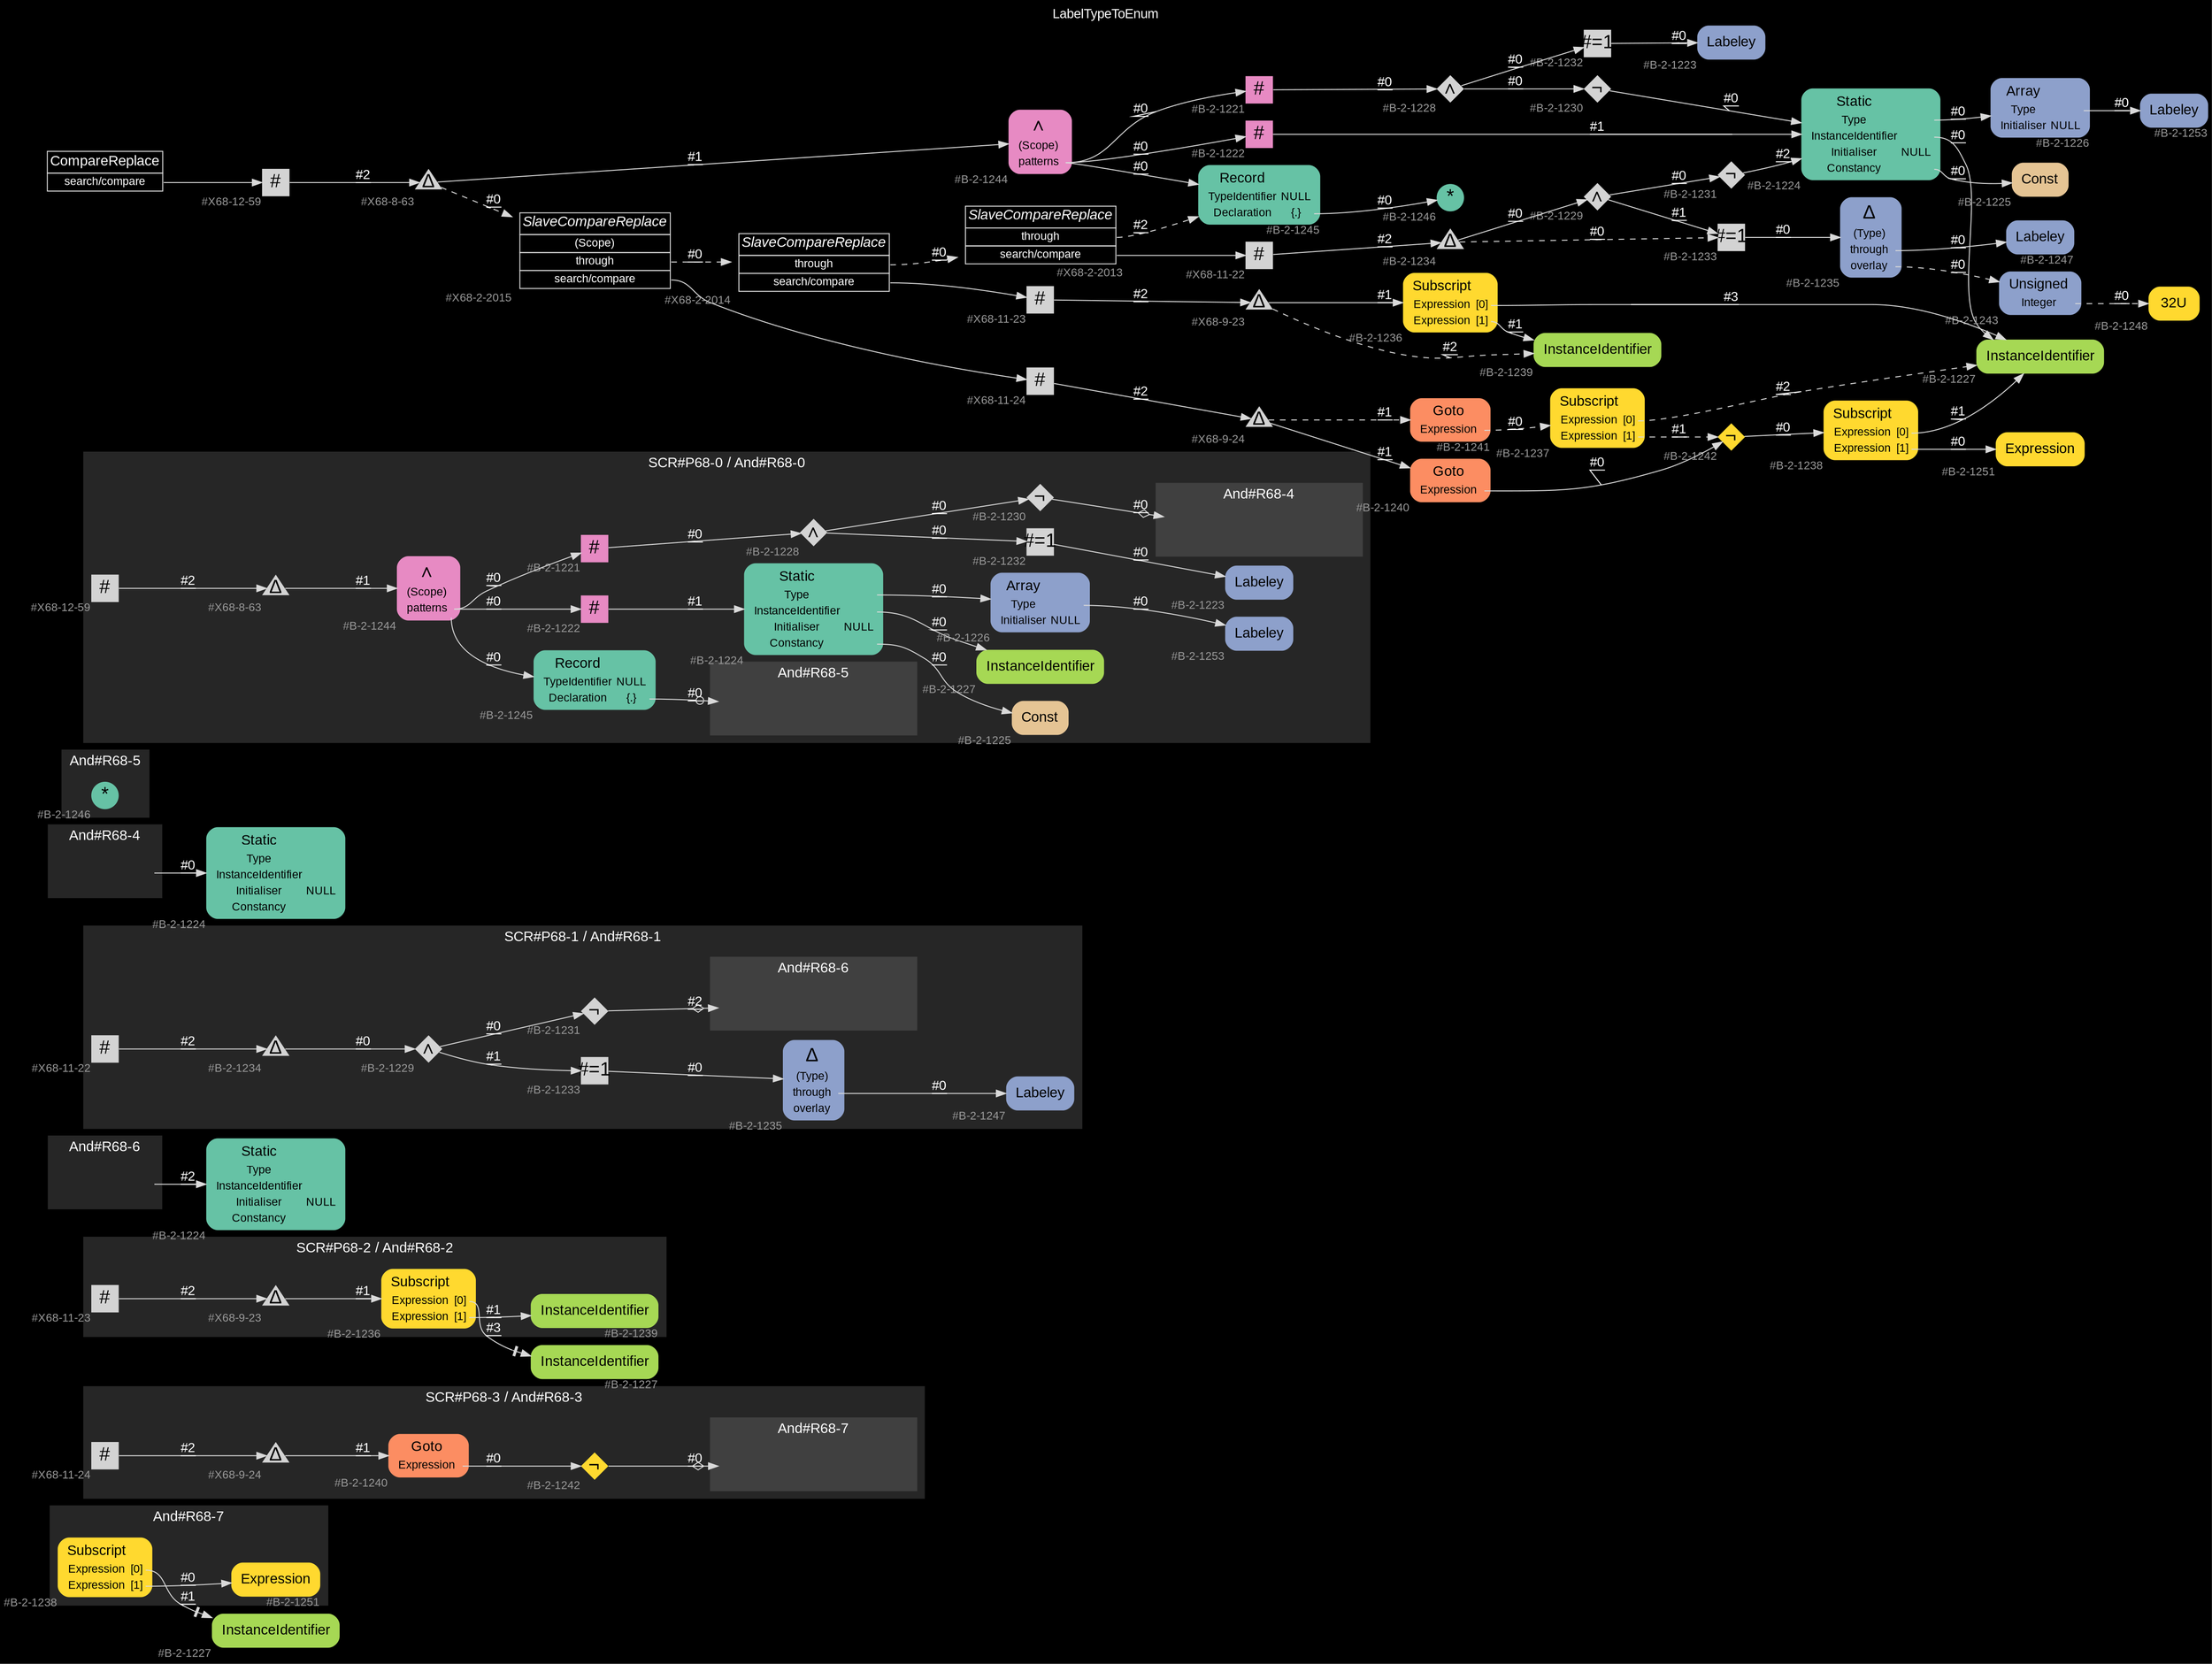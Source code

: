 digraph "LabelTypeToEnum" {
label = "LabelTypeToEnum"
labelloc = t
graph [
    rankdir = "LR"
    ranksep = 0.3
    bgcolor = black
    color = grey85
    fontcolor = white
    fontname = "Arial"
];
node [
    fontname = "Arial"
];
edge [
    fontname = "Arial"
];

// -------------------- figure And#R68-7 --------------------
// -------- region And#R68-7 ----------
subgraph "clusterAnd#R68-7" {
    label = "And#R68-7"
    style = "filled"
    color = gray15
    fontsize = "15"
    // -------- block And#R68-7/#B-2-1251 ----------
    "And#R68-7/#B-2-1251" [
        fillcolor = "/set28/6"
        xlabel = "#B-2-1251"
        fontsize = "12"
        fontcolor = grey60
        shape = "plaintext"
        label = <<TABLE BORDER="0" CELLBORDER="0" CELLSPACING="0">
         <TR><TD><FONT COLOR="black" POINT-SIZE="15">Expression</FONT></TD></TR>
        </TABLE>>
        style = "rounded,filled"
    ];
    
    // -------- block And#R68-7/#B-2-1238 ----------
    "And#R68-7/#B-2-1238" [
        fillcolor = "/set28/6"
        xlabel = "#B-2-1238"
        fontsize = "12"
        fontcolor = grey60
        shape = "plaintext"
        label = <<TABLE BORDER="0" CELLBORDER="0" CELLSPACING="0">
         <TR><TD><FONT COLOR="black" POINT-SIZE="15">Subscript</FONT></TD></TR>
         <TR><TD><FONT COLOR="black" POINT-SIZE="12">Expression</FONT></TD><TD PORT="port0"><FONT COLOR="black" POINT-SIZE="12">[0]</FONT></TD></TR>
         <TR><TD><FONT COLOR="black" POINT-SIZE="12">Expression</FONT></TD><TD PORT="port1"><FONT COLOR="black" POINT-SIZE="12">[1]</FONT></TD></TR>
        </TABLE>>
        style = "rounded,filled"
    ];
    
}

// -------- block And#R68-7/#B-2-1227 ----------
"And#R68-7/#B-2-1227" [
    fillcolor = "/set28/5"
    xlabel = "#B-2-1227"
    fontsize = "12"
    fontcolor = grey60
    shape = "plaintext"
    label = <<TABLE BORDER="0" CELLBORDER="0" CELLSPACING="0">
     <TR><TD><FONT COLOR="black" POINT-SIZE="15">InstanceIdentifier</FONT></TD></TR>
    </TABLE>>
    style = "rounded,filled"
];

"And#R68-7/#B-2-1238":port0 -> "And#R68-7/#B-2-1227" [
    arrowhead="normalnonetee"
    label = "#1"
    decorate = true
    color = grey85
    fontcolor = white
];

"And#R68-7/#B-2-1238":port1 -> "And#R68-7/#B-2-1251" [
    label = "#0"
    decorate = true
    color = grey85
    fontcolor = white
];


// -------------------- figure And#R68-3 --------------------
// -------- region And#R68-3 ----------
subgraph "clusterAnd#R68-3" {
    label = "SCR#P68-3 / And#R68-3"
    style = "filled"
    color = gray15
    fontsize = "15"
    // -------- block And#R68-3/#B-2-1240 ----------
    "And#R68-3/#B-2-1240" [
        fillcolor = "/set28/2"
        xlabel = "#B-2-1240"
        fontsize = "12"
        fontcolor = grey60
        shape = "plaintext"
        label = <<TABLE BORDER="0" CELLBORDER="0" CELLSPACING="0">
         <TR><TD><FONT COLOR="black" POINT-SIZE="15">Goto</FONT></TD></TR>
         <TR><TD><FONT COLOR="black" POINT-SIZE="12">Expression</FONT></TD><TD PORT="port0"></TD></TR>
        </TABLE>>
        style = "rounded,filled"
    ];
    
    // -------- block And#R68-3/#B-2-1242 ----------
    "And#R68-3/#B-2-1242" [
        fillcolor = "/set28/6"
        xlabel = "#B-2-1242"
        fontsize = "12"
        fontcolor = grey60
        shape = "diamond"
        label = <<FONT COLOR="black" POINT-SIZE="20">¬</FONT>>
        style = "filled"
        penwidth = 0.0
        fixedsize = true
        width = 0.4
        height = 0.4
    ];
    
    // -------- block And#R68-3/#X68-9-24 ----------
    "And#R68-3/#X68-9-24" [
        xlabel = "#X68-9-24"
        fontsize = "12"
        fontcolor = grey60
        shape = "triangle"
        label = <<FONT COLOR="black" POINT-SIZE="20">Δ</FONT>>
        style = "filled"
        penwidth = 0.0
        fixedsize = true
        width = 0.4
        height = 0.4
    ];
    
    // -------- block And#R68-3/#X68-11-24 ----------
    "And#R68-3/#X68-11-24" [
        xlabel = "#X68-11-24"
        fontsize = "12"
        fontcolor = grey60
        shape = "square"
        label = <<FONT COLOR="black" POINT-SIZE="20">#</FONT>>
        style = "filled"
        penwidth = 0.0
        fixedsize = true
        width = 0.4
        height = 0.4
    ];
    
    // -------- region And#R68-3/And#R68-7 ----------
    subgraph "clusterAnd#R68-3/And#R68-7" {
        label = "And#R68-7"
        style = "filled"
        color = gray25
        fontsize = "15"
        // -------- block And#R68-3/And#R68-7/#B-2-1238 ----------
        "And#R68-3/And#R68-7/#B-2-1238" [
            fillcolor = "/set28/6"
            xlabel = "#B-2-1238"
            fontsize = "12"
            fontcolor = grey60
            shape = "none"
            style = "invisible"
        ];
        
    }
    
}

"And#R68-3/#B-2-1240":port0 -> "And#R68-3/#B-2-1242" [
    label = "#0"
    decorate = true
    color = grey85
    fontcolor = white
];

"And#R68-3/#B-2-1242" -> "And#R68-3/And#R68-7/#B-2-1238" [
    arrowhead="normalnoneodiamond"
    label = "#0"
    decorate = true
    color = grey85
    fontcolor = white
];

"And#R68-3/#X68-9-24" -> "And#R68-3/#B-2-1240" [
    label = "#1"
    decorate = true
    color = grey85
    fontcolor = white
];

"And#R68-3/#X68-11-24" -> "And#R68-3/#X68-9-24" [
    label = "#2"
    decorate = true
    color = grey85
    fontcolor = white
];


// -------------------- figure And#R68-2 --------------------
// -------- region And#R68-2 ----------
subgraph "clusterAnd#R68-2" {
    label = "SCR#P68-2 / And#R68-2"
    style = "filled"
    color = gray15
    fontsize = "15"
    // -------- block And#R68-2/#X68-11-23 ----------
    "And#R68-2/#X68-11-23" [
        xlabel = "#X68-11-23"
        fontsize = "12"
        fontcolor = grey60
        shape = "square"
        label = <<FONT COLOR="black" POINT-SIZE="20">#</FONT>>
        style = "filled"
        penwidth = 0.0
        fixedsize = true
        width = 0.4
        height = 0.4
    ];
    
    // -------- block And#R68-2/#B-2-1236 ----------
    "And#R68-2/#B-2-1236" [
        fillcolor = "/set28/6"
        xlabel = "#B-2-1236"
        fontsize = "12"
        fontcolor = grey60
        shape = "plaintext"
        label = <<TABLE BORDER="0" CELLBORDER="0" CELLSPACING="0">
         <TR><TD><FONT COLOR="black" POINT-SIZE="15">Subscript</FONT></TD></TR>
         <TR><TD><FONT COLOR="black" POINT-SIZE="12">Expression</FONT></TD><TD PORT="port0"><FONT COLOR="black" POINT-SIZE="12">[0]</FONT></TD></TR>
         <TR><TD><FONT COLOR="black" POINT-SIZE="12">Expression</FONT></TD><TD PORT="port1"><FONT COLOR="black" POINT-SIZE="12">[1]</FONT></TD></TR>
        </TABLE>>
        style = "rounded,filled"
    ];
    
    // -------- block And#R68-2/#X68-9-23 ----------
    "And#R68-2/#X68-9-23" [
        xlabel = "#X68-9-23"
        fontsize = "12"
        fontcolor = grey60
        shape = "triangle"
        label = <<FONT COLOR="black" POINT-SIZE="20">Δ</FONT>>
        style = "filled"
        penwidth = 0.0
        fixedsize = true
        width = 0.4
        height = 0.4
    ];
    
    // -------- block And#R68-2/#B-2-1239 ----------
    "And#R68-2/#B-2-1239" [
        fillcolor = "/set28/5"
        xlabel = "#B-2-1239"
        fontsize = "12"
        fontcolor = grey60
        shape = "plaintext"
        label = <<TABLE BORDER="0" CELLBORDER="0" CELLSPACING="0">
         <TR><TD><FONT COLOR="black" POINT-SIZE="15">InstanceIdentifier</FONT></TD></TR>
        </TABLE>>
        style = "rounded,filled"
    ];
    
}

// -------- block And#R68-2/#B-2-1227 ----------
"And#R68-2/#B-2-1227" [
    fillcolor = "/set28/5"
    xlabel = "#B-2-1227"
    fontsize = "12"
    fontcolor = grey60
    shape = "plaintext"
    label = <<TABLE BORDER="0" CELLBORDER="0" CELLSPACING="0">
     <TR><TD><FONT COLOR="black" POINT-SIZE="15">InstanceIdentifier</FONT></TD></TR>
    </TABLE>>
    style = "rounded,filled"
];

"And#R68-2/#X68-11-23" -> "And#R68-2/#X68-9-23" [
    label = "#2"
    decorate = true
    color = grey85
    fontcolor = white
];

"And#R68-2/#B-2-1236":port0 -> "And#R68-2/#B-2-1227" [
    arrowhead="normalnonetee"
    label = "#3"
    decorate = true
    color = grey85
    fontcolor = white
];

"And#R68-2/#B-2-1236":port1 -> "And#R68-2/#B-2-1239" [
    label = "#1"
    decorate = true
    color = grey85
    fontcolor = white
];

"And#R68-2/#X68-9-23" -> "And#R68-2/#B-2-1236" [
    label = "#1"
    decorate = true
    color = grey85
    fontcolor = white
];


// -------------------- figure And#R68-6 --------------------
// -------- region And#R68-6 ----------
subgraph "clusterAnd#R68-6" {
    label = "And#R68-6"
    style = "filled"
    color = gray15
    fontsize = "15"
    // -------- block And#R68-6/IRIP ----------
    "And#R68-6/IRIP" [
        fontsize = "12"
        fontcolor = grey60
        shape = "none"
        style = "invisible"
    ];
    
}

// -------- block And#R68-6/#B-2-1224 ----------
"And#R68-6/#B-2-1224" [
    fillcolor = "/set28/1"
    xlabel = "#B-2-1224"
    fontsize = "12"
    fontcolor = grey60
    shape = "plaintext"
    label = <<TABLE BORDER="0" CELLBORDER="0" CELLSPACING="0">
     <TR><TD><FONT COLOR="black" POINT-SIZE="15">Static</FONT></TD></TR>
     <TR><TD><FONT COLOR="black" POINT-SIZE="12">Type</FONT></TD><TD PORT="port0"></TD></TR>
     <TR><TD><FONT COLOR="black" POINT-SIZE="12">InstanceIdentifier</FONT></TD><TD PORT="port1"></TD></TR>
     <TR><TD><FONT COLOR="black" POINT-SIZE="12">Initialiser</FONT></TD><TD PORT="port2"><FONT COLOR="black" POINT-SIZE="12">NULL</FONT></TD></TR>
     <TR><TD><FONT COLOR="black" POINT-SIZE="12">Constancy</FONT></TD><TD PORT="port3"></TD></TR>
    </TABLE>>
    style = "rounded,filled"
];

"And#R68-6/IRIP" -> "And#R68-6/#B-2-1224" [
    label = "#2"
    decorate = true
    color = grey85
    fontcolor = white
];


// -------------------- figure And#R68-1 --------------------
// -------- region And#R68-1 ----------
subgraph "clusterAnd#R68-1" {
    label = "SCR#P68-1 / And#R68-1"
    style = "filled"
    color = gray15
    fontsize = "15"
    // -------- block And#R68-1/#B-2-1235 ----------
    "And#R68-1/#B-2-1235" [
        fillcolor = "/set28/3"
        xlabel = "#B-2-1235"
        fontsize = "12"
        fontcolor = grey60
        shape = "plaintext"
        label = <<TABLE BORDER="0" CELLBORDER="0" CELLSPACING="0">
         <TR><TD><FONT COLOR="black" POINT-SIZE="20">Δ</FONT></TD></TR>
         <TR><TD><FONT COLOR="black" POINT-SIZE="12">(Type)</FONT></TD><TD PORT="port0"></TD></TR>
         <TR><TD><FONT COLOR="black" POINT-SIZE="12">through</FONT></TD><TD PORT="port1"></TD></TR>
         <TR><TD><FONT COLOR="black" POINT-SIZE="12">overlay</FONT></TD><TD PORT="port2"></TD></TR>
        </TABLE>>
        style = "rounded,filled"
    ];
    
    // -------- block And#R68-1/#X68-11-22 ----------
    "And#R68-1/#X68-11-22" [
        xlabel = "#X68-11-22"
        fontsize = "12"
        fontcolor = grey60
        shape = "square"
        label = <<FONT COLOR="black" POINT-SIZE="20">#</FONT>>
        style = "filled"
        penwidth = 0.0
        fixedsize = true
        width = 0.4
        height = 0.4
    ];
    
    // -------- block And#R68-1/#B-2-1229 ----------
    "And#R68-1/#B-2-1229" [
        xlabel = "#B-2-1229"
        fontsize = "12"
        fontcolor = grey60
        shape = "diamond"
        label = <<FONT COLOR="black" POINT-SIZE="20">∧</FONT>>
        style = "filled"
        penwidth = 0.0
        fixedsize = true
        width = 0.4
        height = 0.4
    ];
    
    // -------- block And#R68-1/#B-2-1233 ----------
    "And#R68-1/#B-2-1233" [
        xlabel = "#B-2-1233"
        fontsize = "12"
        fontcolor = grey60
        shape = "square"
        label = <<FONT COLOR="black" POINT-SIZE="20">#=1</FONT>>
        style = "filled"
        penwidth = 0.0
        fixedsize = true
        width = 0.4
        height = 0.4
    ];
    
    // -------- block And#R68-1/#B-2-1247 ----------
    "And#R68-1/#B-2-1247" [
        fillcolor = "/set28/3"
        xlabel = "#B-2-1247"
        fontsize = "12"
        fontcolor = grey60
        shape = "plaintext"
        label = <<TABLE BORDER="0" CELLBORDER="0" CELLSPACING="0">
         <TR><TD><FONT COLOR="black" POINT-SIZE="15">Labeley</FONT></TD></TR>
        </TABLE>>
        style = "rounded,filled"
    ];
    
    // -------- block And#R68-1/#B-2-1234 ----------
    "And#R68-1/#B-2-1234" [
        xlabel = "#B-2-1234"
        fontsize = "12"
        fontcolor = grey60
        shape = "triangle"
        label = <<FONT COLOR="black" POINT-SIZE="20">Δ</FONT>>
        style = "filled"
        penwidth = 0.0
        fixedsize = true
        width = 0.4
        height = 0.4
    ];
    
    // -------- block And#R68-1/#B-2-1231 ----------
    "And#R68-1/#B-2-1231" [
        xlabel = "#B-2-1231"
        fontsize = "12"
        fontcolor = grey60
        shape = "diamond"
        label = <<FONT COLOR="black" POINT-SIZE="20">¬</FONT>>
        style = "filled"
        penwidth = 0.0
        fixedsize = true
        width = 0.4
        height = 0.4
    ];
    
    // -------- region And#R68-1/And#R68-6 ----------
    subgraph "clusterAnd#R68-1/And#R68-6" {
        label = "And#R68-6"
        style = "filled"
        color = gray25
        fontsize = "15"
        // -------- block And#R68-1/And#R68-6/#B-2-1224 ----------
        "And#R68-1/And#R68-6/#B-2-1224" [
            fillcolor = "/set28/1"
            xlabel = "#B-2-1224"
            fontsize = "12"
            fontcolor = grey60
            shape = "none"
            style = "invisible"
        ];
        
    }
    
}

"And#R68-1/#B-2-1235":port1 -> "And#R68-1/#B-2-1247" [
    label = "#0"
    decorate = true
    color = grey85
    fontcolor = white
];

"And#R68-1/#X68-11-22" -> "And#R68-1/#B-2-1234" [
    label = "#2"
    decorate = true
    color = grey85
    fontcolor = white
];

"And#R68-1/#B-2-1229" -> "And#R68-1/#B-2-1233" [
    label = "#1"
    decorate = true
    color = grey85
    fontcolor = white
];

"And#R68-1/#B-2-1229" -> "And#R68-1/#B-2-1231" [
    label = "#0"
    decorate = true
    color = grey85
    fontcolor = white
];

"And#R68-1/#B-2-1233" -> "And#R68-1/#B-2-1235" [
    label = "#0"
    decorate = true
    color = grey85
    fontcolor = white
];

"And#R68-1/#B-2-1234" -> "And#R68-1/#B-2-1229" [
    label = "#0"
    decorate = true
    color = grey85
    fontcolor = white
];

"And#R68-1/#B-2-1231" -> "And#R68-1/And#R68-6/#B-2-1224" [
    arrowhead="normalnoneodiamond"
    label = "#2"
    decorate = true
    color = grey85
    fontcolor = white
];


// -------------------- figure And#R68-4 --------------------
// -------- region And#R68-4 ----------
subgraph "clusterAnd#R68-4" {
    label = "And#R68-4"
    style = "filled"
    color = gray15
    fontsize = "15"
    // -------- block And#R68-4/IRIP ----------
    "And#R68-4/IRIP" [
        fontsize = "12"
        fontcolor = grey60
        shape = "none"
        style = "invisible"
    ];
    
}

// -------- block And#R68-4/#B-2-1224 ----------
"And#R68-4/#B-2-1224" [
    fillcolor = "/set28/1"
    xlabel = "#B-2-1224"
    fontsize = "12"
    fontcolor = grey60
    shape = "plaintext"
    label = <<TABLE BORDER="0" CELLBORDER="0" CELLSPACING="0">
     <TR><TD><FONT COLOR="black" POINT-SIZE="15">Static</FONT></TD></TR>
     <TR><TD><FONT COLOR="black" POINT-SIZE="12">Type</FONT></TD><TD PORT="port0"></TD></TR>
     <TR><TD><FONT COLOR="black" POINT-SIZE="12">InstanceIdentifier</FONT></TD><TD PORT="port1"></TD></TR>
     <TR><TD><FONT COLOR="black" POINT-SIZE="12">Initialiser</FONT></TD><TD PORT="port2"><FONT COLOR="black" POINT-SIZE="12">NULL</FONT></TD></TR>
     <TR><TD><FONT COLOR="black" POINT-SIZE="12">Constancy</FONT></TD><TD PORT="port3"></TD></TR>
    </TABLE>>
    style = "rounded,filled"
];

"And#R68-4/IRIP" -> "And#R68-4/#B-2-1224" [
    label = "#0"
    decorate = true
    color = grey85
    fontcolor = white
];


// -------------------- figure And#R68-5 --------------------
// -------- region And#R68-5 ----------
subgraph "clusterAnd#R68-5" {
    label = "And#R68-5"
    style = "filled"
    color = gray15
    fontsize = "15"
    // -------- block And#R68-5/#B-2-1246 ----------
    "And#R68-5/#B-2-1246" [
        fillcolor = "/set28/1"
        xlabel = "#B-2-1246"
        fontsize = "12"
        fontcolor = grey60
        shape = "circle"
        label = <<FONT COLOR="black" POINT-SIZE="20">*</FONT>>
        style = "filled"
        penwidth = 0.0
        fixedsize = true
        width = 0.4
        height = 0.4
    ];
    
}


// -------------------- figure And#R68-0 --------------------
// -------- region And#R68-0 ----------
subgraph "clusterAnd#R68-0" {
    label = "SCR#P68-0 / And#R68-0"
    style = "filled"
    color = gray15
    fontsize = "15"
    // -------- block And#R68-0/#B-2-1245 ----------
    "And#R68-0/#B-2-1245" [
        fillcolor = "/set28/1"
        xlabel = "#B-2-1245"
        fontsize = "12"
        fontcolor = grey60
        shape = "plaintext"
        label = <<TABLE BORDER="0" CELLBORDER="0" CELLSPACING="0">
         <TR><TD><FONT COLOR="black" POINT-SIZE="15">Record</FONT></TD></TR>
         <TR><TD><FONT COLOR="black" POINT-SIZE="12">TypeIdentifier</FONT></TD><TD PORT="port0"><FONT COLOR="black" POINT-SIZE="12">NULL</FONT></TD></TR>
         <TR><TD><FONT COLOR="black" POINT-SIZE="12">Declaration</FONT></TD><TD PORT="port1"><FONT COLOR="black" POINT-SIZE="12">{.}</FONT></TD></TR>
        </TABLE>>
        style = "rounded,filled"
    ];
    
    // -------- block And#R68-0/#B-2-1244 ----------
    "And#R68-0/#B-2-1244" [
        fillcolor = "/set28/4"
        xlabel = "#B-2-1244"
        fontsize = "12"
        fontcolor = grey60
        shape = "plaintext"
        label = <<TABLE BORDER="0" CELLBORDER="0" CELLSPACING="0">
         <TR><TD><FONT COLOR="black" POINT-SIZE="20">∧</FONT></TD></TR>
         <TR><TD><FONT COLOR="black" POINT-SIZE="12">(Scope)</FONT></TD><TD PORT="port0"></TD></TR>
         <TR><TD><FONT COLOR="black" POINT-SIZE="12">patterns</FONT></TD><TD PORT="port1"></TD></TR>
        </TABLE>>
        style = "rounded,filled"
    ];
    
    // -------- block And#R68-0/#B-2-1223 ----------
    "And#R68-0/#B-2-1223" [
        fillcolor = "/set28/3"
        xlabel = "#B-2-1223"
        fontsize = "12"
        fontcolor = grey60
        shape = "plaintext"
        label = <<TABLE BORDER="0" CELLBORDER="0" CELLSPACING="0">
         <TR><TD><FONT COLOR="black" POINT-SIZE="15">Labeley</FONT></TD></TR>
        </TABLE>>
        style = "rounded,filled"
    ];
    
    // -------- block And#R68-0/#B-2-1253 ----------
    "And#R68-0/#B-2-1253" [
        fillcolor = "/set28/3"
        xlabel = "#B-2-1253"
        fontsize = "12"
        fontcolor = grey60
        shape = "plaintext"
        label = <<TABLE BORDER="0" CELLBORDER="0" CELLSPACING="0">
         <TR><TD><FONT COLOR="black" POINT-SIZE="15">Labeley</FONT></TD></TR>
        </TABLE>>
        style = "rounded,filled"
    ];
    
    // -------- block And#R68-0/#B-2-1224 ----------
    "And#R68-0/#B-2-1224" [
        fillcolor = "/set28/1"
        xlabel = "#B-2-1224"
        fontsize = "12"
        fontcolor = grey60
        shape = "plaintext"
        label = <<TABLE BORDER="0" CELLBORDER="0" CELLSPACING="0">
         <TR><TD><FONT COLOR="black" POINT-SIZE="15">Static</FONT></TD></TR>
         <TR><TD><FONT COLOR="black" POINT-SIZE="12">Type</FONT></TD><TD PORT="port0"></TD></TR>
         <TR><TD><FONT COLOR="black" POINT-SIZE="12">InstanceIdentifier</FONT></TD><TD PORT="port1"></TD></TR>
         <TR><TD><FONT COLOR="black" POINT-SIZE="12">Initialiser</FONT></TD><TD PORT="port2"><FONT COLOR="black" POINT-SIZE="12">NULL</FONT></TD></TR>
         <TR><TD><FONT COLOR="black" POINT-SIZE="12">Constancy</FONT></TD><TD PORT="port3"></TD></TR>
        </TABLE>>
        style = "rounded,filled"
    ];
    
    // -------- block And#R68-0/#B-2-1227 ----------
    "And#R68-0/#B-2-1227" [
        fillcolor = "/set28/5"
        xlabel = "#B-2-1227"
        fontsize = "12"
        fontcolor = grey60
        shape = "plaintext"
        label = <<TABLE BORDER="0" CELLBORDER="0" CELLSPACING="0">
         <TR><TD><FONT COLOR="black" POINT-SIZE="15">InstanceIdentifier</FONT></TD></TR>
        </TABLE>>
        style = "rounded,filled"
    ];
    
    // -------- block And#R68-0/#B-2-1222 ----------
    "And#R68-0/#B-2-1222" [
        fillcolor = "/set28/4"
        xlabel = "#B-2-1222"
        fontsize = "12"
        fontcolor = grey60
        shape = "square"
        label = <<FONT COLOR="black" POINT-SIZE="20">#</FONT>>
        style = "filled"
        penwidth = 0.0
        fixedsize = true
        width = 0.4
        height = 0.4
    ];
    
    // -------- block And#R68-0/#X68-12-59 ----------
    "And#R68-0/#X68-12-59" [
        xlabel = "#X68-12-59"
        fontsize = "12"
        fontcolor = grey60
        shape = "square"
        label = <<FONT COLOR="black" POINT-SIZE="20">#</FONT>>
        style = "filled"
        penwidth = 0.0
        fixedsize = true
        width = 0.4
        height = 0.4
    ];
    
    // -------- block And#R68-0/#B-2-1228 ----------
    "And#R68-0/#B-2-1228" [
        xlabel = "#B-2-1228"
        fontsize = "12"
        fontcolor = grey60
        shape = "diamond"
        label = <<FONT COLOR="black" POINT-SIZE="20">∧</FONT>>
        style = "filled"
        penwidth = 0.0
        fixedsize = true
        width = 0.4
        height = 0.4
    ];
    
    // -------- block And#R68-0/#B-2-1226 ----------
    "And#R68-0/#B-2-1226" [
        fillcolor = "/set28/3"
        xlabel = "#B-2-1226"
        fontsize = "12"
        fontcolor = grey60
        shape = "plaintext"
        label = <<TABLE BORDER="0" CELLBORDER="0" CELLSPACING="0">
         <TR><TD><FONT COLOR="black" POINT-SIZE="15">Array</FONT></TD></TR>
         <TR><TD><FONT COLOR="black" POINT-SIZE="12">Type</FONT></TD><TD PORT="port0"></TD></TR>
         <TR><TD><FONT COLOR="black" POINT-SIZE="12">Initialiser</FONT></TD><TD PORT="port1"><FONT COLOR="black" POINT-SIZE="12">NULL</FONT></TD></TR>
        </TABLE>>
        style = "rounded,filled"
    ];
    
    // -------- block And#R68-0/#B-2-1221 ----------
    "And#R68-0/#B-2-1221" [
        fillcolor = "/set28/4"
        xlabel = "#B-2-1221"
        fontsize = "12"
        fontcolor = grey60
        shape = "square"
        label = <<FONT COLOR="black" POINT-SIZE="20">#</FONT>>
        style = "filled"
        penwidth = 0.0
        fixedsize = true
        width = 0.4
        height = 0.4
    ];
    
    // -------- block And#R68-0/#X68-8-63 ----------
    "And#R68-0/#X68-8-63" [
        xlabel = "#X68-8-63"
        fontsize = "12"
        fontcolor = grey60
        shape = "triangle"
        label = <<FONT COLOR="black" POINT-SIZE="20">Δ</FONT>>
        style = "filled"
        penwidth = 0.0
        fixedsize = true
        width = 0.4
        height = 0.4
    ];
    
    // -------- block And#R68-0/#B-2-1230 ----------
    "And#R68-0/#B-2-1230" [
        xlabel = "#B-2-1230"
        fontsize = "12"
        fontcolor = grey60
        shape = "diamond"
        label = <<FONT COLOR="black" POINT-SIZE="20">¬</FONT>>
        style = "filled"
        penwidth = 0.0
        fixedsize = true
        width = 0.4
        height = 0.4
    ];
    
    // -------- block And#R68-0/#B-2-1232 ----------
    "And#R68-0/#B-2-1232" [
        xlabel = "#B-2-1232"
        fontsize = "12"
        fontcolor = grey60
        shape = "square"
        label = <<FONT COLOR="black" POINT-SIZE="20">#=1</FONT>>
        style = "filled"
        penwidth = 0.0
        fixedsize = true
        width = 0.4
        height = 0.4
    ];
    
    // -------- block And#R68-0/#B-2-1225 ----------
    "And#R68-0/#B-2-1225" [
        fillcolor = "/set28/7"
        xlabel = "#B-2-1225"
        fontsize = "12"
        fontcolor = grey60
        shape = "plaintext"
        label = <<TABLE BORDER="0" CELLBORDER="0" CELLSPACING="0">
         <TR><TD><FONT COLOR="black" POINT-SIZE="15">Const</FONT></TD></TR>
        </TABLE>>
        style = "rounded,filled"
    ];
    
    // -------- region And#R68-0/And#R68-4 ----------
    subgraph "clusterAnd#R68-0/And#R68-4" {
        label = "And#R68-4"
        style = "filled"
        color = gray25
        fontsize = "15"
        // -------- block And#R68-0/And#R68-4/#B-2-1224 ----------
        "And#R68-0/And#R68-4/#B-2-1224" [
            fillcolor = "/set28/1"
            xlabel = "#B-2-1224"
            fontsize = "12"
            fontcolor = grey60
            shape = "none"
            style = "invisible"
        ];
        
    }
    
    // -------- region And#R68-0/And#R68-5 ----------
    subgraph "clusterAnd#R68-0/And#R68-5" {
        label = "And#R68-5"
        style = "filled"
        color = gray25
        fontsize = "15"
        // -------- block And#R68-0/And#R68-5/#B-2-1246 ----------
        "And#R68-0/And#R68-5/#B-2-1246" [
            fillcolor = "/set28/1"
            xlabel = "#B-2-1246"
            fontsize = "12"
            fontcolor = grey60
            shape = "none"
            style = "invisible"
        ];
        
    }
    
}

"And#R68-0/#B-2-1245":port1 -> "And#R68-0/And#R68-5/#B-2-1246" [
    arrowhead="normalnoneodot"
    label = "#0"
    decorate = true
    color = grey85
    fontcolor = white
];

"And#R68-0/#B-2-1244":port1 -> "And#R68-0/#B-2-1245" [
    label = "#0"
    decorate = true
    color = grey85
    fontcolor = white
];

"And#R68-0/#B-2-1244":port1 -> "And#R68-0/#B-2-1221" [
    label = "#0"
    decorate = true
    color = grey85
    fontcolor = white
];

"And#R68-0/#B-2-1244":port1 -> "And#R68-0/#B-2-1222" [
    label = "#0"
    decorate = true
    color = grey85
    fontcolor = white
];

"And#R68-0/#B-2-1224":port0 -> "And#R68-0/#B-2-1226" [
    label = "#0"
    decorate = true
    color = grey85
    fontcolor = white
];

"And#R68-0/#B-2-1224":port1 -> "And#R68-0/#B-2-1227" [
    label = "#0"
    decorate = true
    color = grey85
    fontcolor = white
];

"And#R68-0/#B-2-1224":port3 -> "And#R68-0/#B-2-1225" [
    label = "#0"
    decorate = true
    color = grey85
    fontcolor = white
];

"And#R68-0/#B-2-1222" -> "And#R68-0/#B-2-1224" [
    label = "#1"
    decorate = true
    color = grey85
    fontcolor = white
];

"And#R68-0/#X68-12-59" -> "And#R68-0/#X68-8-63" [
    label = "#2"
    decorate = true
    color = grey85
    fontcolor = white
];

"And#R68-0/#B-2-1228" -> "And#R68-0/#B-2-1232" [
    label = "#0"
    decorate = true
    color = grey85
    fontcolor = white
];

"And#R68-0/#B-2-1228" -> "And#R68-0/#B-2-1230" [
    label = "#0"
    decorate = true
    color = grey85
    fontcolor = white
];

"And#R68-0/#B-2-1226":port0 -> "And#R68-0/#B-2-1253" [
    label = "#0"
    decorate = true
    color = grey85
    fontcolor = white
];

"And#R68-0/#B-2-1221" -> "And#R68-0/#B-2-1228" [
    label = "#0"
    decorate = true
    color = grey85
    fontcolor = white
];

"And#R68-0/#X68-8-63" -> "And#R68-0/#B-2-1244" [
    label = "#1"
    decorate = true
    color = grey85
    fontcolor = white
];

"And#R68-0/#B-2-1230" -> "And#R68-0/And#R68-4/#B-2-1224" [
    arrowhead="normalnoneodiamond"
    label = "#0"
    decorate = true
    color = grey85
    fontcolor = white
];

"And#R68-0/#B-2-1232" -> "And#R68-0/#B-2-1223" [
    label = "#0"
    decorate = true
    color = grey85
    fontcolor = white
];


// -------------------- transformation figure --------------------
// -------- block CR#X68-10-68 ----------
"CR#X68-10-68" [
    fillcolor = black
    fontsize = "12"
    fontcolor = grey60
    shape = "plaintext"
    label = <<TABLE BORDER="0" CELLBORDER="1" CELLSPACING="0">
     <TR><TD><FONT COLOR="white" POINT-SIZE="15">CompareReplace</FONT></TD></TR>
     <TR><TD PORT="port0"><FONT COLOR="white" POINT-SIZE="12">search/compare</FONT></TD></TR>
    </TABLE>>
    style = "filled"
    color = grey85
];

// -------- block #X68-12-59 ----------
"#X68-12-59" [
    xlabel = "#X68-12-59"
    fontsize = "12"
    fontcolor = grey60
    shape = "square"
    label = <<FONT COLOR="black" POINT-SIZE="20">#</FONT>>
    style = "filled"
    penwidth = 0.0
    fixedsize = true
    width = 0.4
    height = 0.4
];

// -------- block #X68-8-63 ----------
"#X68-8-63" [
    xlabel = "#X68-8-63"
    fontsize = "12"
    fontcolor = grey60
    shape = "triangle"
    label = <<FONT COLOR="black" POINT-SIZE="20">Δ</FONT>>
    style = "filled"
    penwidth = 0.0
    fixedsize = true
    width = 0.4
    height = 0.4
];

// -------- block #B-2-1244 ----------
"#B-2-1244" [
    fillcolor = "/set28/4"
    xlabel = "#B-2-1244"
    fontsize = "12"
    fontcolor = grey60
    shape = "plaintext"
    label = <<TABLE BORDER="0" CELLBORDER="0" CELLSPACING="0">
     <TR><TD><FONT COLOR="black" POINT-SIZE="20">∧</FONT></TD></TR>
     <TR><TD><FONT COLOR="black" POINT-SIZE="12">(Scope)</FONT></TD><TD PORT="port0"></TD></TR>
     <TR><TD><FONT COLOR="black" POINT-SIZE="12">patterns</FONT></TD><TD PORT="port1"></TD></TR>
    </TABLE>>
    style = "rounded,filled"
];

// -------- block #B-2-1245 ----------
"#B-2-1245" [
    fillcolor = "/set28/1"
    xlabel = "#B-2-1245"
    fontsize = "12"
    fontcolor = grey60
    shape = "plaintext"
    label = <<TABLE BORDER="0" CELLBORDER="0" CELLSPACING="0">
     <TR><TD><FONT COLOR="black" POINT-SIZE="15">Record</FONT></TD></TR>
     <TR><TD><FONT COLOR="black" POINT-SIZE="12">TypeIdentifier</FONT></TD><TD PORT="port0"><FONT COLOR="black" POINT-SIZE="12">NULL</FONT></TD></TR>
     <TR><TD><FONT COLOR="black" POINT-SIZE="12">Declaration</FONT></TD><TD PORT="port1"><FONT COLOR="black" POINT-SIZE="12">{.}</FONT></TD></TR>
    </TABLE>>
    style = "rounded,filled"
];

// -------- block #B-2-1246 ----------
"#B-2-1246" [
    fillcolor = "/set28/1"
    xlabel = "#B-2-1246"
    fontsize = "12"
    fontcolor = grey60
    shape = "circle"
    label = <<FONT COLOR="black" POINT-SIZE="20">*</FONT>>
    style = "filled"
    penwidth = 0.0
    fixedsize = true
    width = 0.4
    height = 0.4
];

// -------- block #B-2-1221 ----------
"#B-2-1221" [
    fillcolor = "/set28/4"
    xlabel = "#B-2-1221"
    fontsize = "12"
    fontcolor = grey60
    shape = "square"
    label = <<FONT COLOR="black" POINT-SIZE="20">#</FONT>>
    style = "filled"
    penwidth = 0.0
    fixedsize = true
    width = 0.4
    height = 0.4
];

// -------- block #B-2-1228 ----------
"#B-2-1228" [
    xlabel = "#B-2-1228"
    fontsize = "12"
    fontcolor = grey60
    shape = "diamond"
    label = <<FONT COLOR="black" POINT-SIZE="20">∧</FONT>>
    style = "filled"
    penwidth = 0.0
    fixedsize = true
    width = 0.4
    height = 0.4
];

// -------- block #B-2-1232 ----------
"#B-2-1232" [
    xlabel = "#B-2-1232"
    fontsize = "12"
    fontcolor = grey60
    shape = "square"
    label = <<FONT COLOR="black" POINT-SIZE="20">#=1</FONT>>
    style = "filled"
    penwidth = 0.0
    fixedsize = true
    width = 0.4
    height = 0.4
];

// -------- block #B-2-1223 ----------
"#B-2-1223" [
    fillcolor = "/set28/3"
    xlabel = "#B-2-1223"
    fontsize = "12"
    fontcolor = grey60
    shape = "plaintext"
    label = <<TABLE BORDER="0" CELLBORDER="0" CELLSPACING="0">
     <TR><TD><FONT COLOR="black" POINT-SIZE="15">Labeley</FONT></TD></TR>
    </TABLE>>
    style = "rounded,filled"
];

// -------- block #B-2-1230 ----------
"#B-2-1230" [
    xlabel = "#B-2-1230"
    fontsize = "12"
    fontcolor = grey60
    shape = "diamond"
    label = <<FONT COLOR="black" POINT-SIZE="20">¬</FONT>>
    style = "filled"
    penwidth = 0.0
    fixedsize = true
    width = 0.4
    height = 0.4
];

// -------- block #B-2-1224 ----------
"#B-2-1224" [
    fillcolor = "/set28/1"
    xlabel = "#B-2-1224"
    fontsize = "12"
    fontcolor = grey60
    shape = "plaintext"
    label = <<TABLE BORDER="0" CELLBORDER="0" CELLSPACING="0">
     <TR><TD><FONT COLOR="black" POINT-SIZE="15">Static</FONT></TD></TR>
     <TR><TD><FONT COLOR="black" POINT-SIZE="12">Type</FONT></TD><TD PORT="port0"></TD></TR>
     <TR><TD><FONT COLOR="black" POINT-SIZE="12">InstanceIdentifier</FONT></TD><TD PORT="port1"></TD></TR>
     <TR><TD><FONT COLOR="black" POINT-SIZE="12">Initialiser</FONT></TD><TD PORT="port2"><FONT COLOR="black" POINT-SIZE="12">NULL</FONT></TD></TR>
     <TR><TD><FONT COLOR="black" POINT-SIZE="12">Constancy</FONT></TD><TD PORT="port3"></TD></TR>
    </TABLE>>
    style = "rounded,filled"
];

// -------- block #B-2-1226 ----------
"#B-2-1226" [
    fillcolor = "/set28/3"
    xlabel = "#B-2-1226"
    fontsize = "12"
    fontcolor = grey60
    shape = "plaintext"
    label = <<TABLE BORDER="0" CELLBORDER="0" CELLSPACING="0">
     <TR><TD><FONT COLOR="black" POINT-SIZE="15">Array</FONT></TD></TR>
     <TR><TD><FONT COLOR="black" POINT-SIZE="12">Type</FONT></TD><TD PORT="port0"></TD></TR>
     <TR><TD><FONT COLOR="black" POINT-SIZE="12">Initialiser</FONT></TD><TD PORT="port1"><FONT COLOR="black" POINT-SIZE="12">NULL</FONT></TD></TR>
    </TABLE>>
    style = "rounded,filled"
];

// -------- block #B-2-1253 ----------
"#B-2-1253" [
    fillcolor = "/set28/3"
    xlabel = "#B-2-1253"
    fontsize = "12"
    fontcolor = grey60
    shape = "plaintext"
    label = <<TABLE BORDER="0" CELLBORDER="0" CELLSPACING="0">
     <TR><TD><FONT COLOR="black" POINT-SIZE="15">Labeley</FONT></TD></TR>
    </TABLE>>
    style = "rounded,filled"
];

// -------- block #B-2-1227 ----------
"#B-2-1227" [
    fillcolor = "/set28/5"
    xlabel = "#B-2-1227"
    fontsize = "12"
    fontcolor = grey60
    shape = "plaintext"
    label = <<TABLE BORDER="0" CELLBORDER="0" CELLSPACING="0">
     <TR><TD><FONT COLOR="black" POINT-SIZE="15">InstanceIdentifier</FONT></TD></TR>
    </TABLE>>
    style = "rounded,filled"
];

// -------- block #B-2-1225 ----------
"#B-2-1225" [
    fillcolor = "/set28/7"
    xlabel = "#B-2-1225"
    fontsize = "12"
    fontcolor = grey60
    shape = "plaintext"
    label = <<TABLE BORDER="0" CELLBORDER="0" CELLSPACING="0">
     <TR><TD><FONT COLOR="black" POINT-SIZE="15">Const</FONT></TD></TR>
    </TABLE>>
    style = "rounded,filled"
];

// -------- block #B-2-1222 ----------
"#B-2-1222" [
    fillcolor = "/set28/4"
    xlabel = "#B-2-1222"
    fontsize = "12"
    fontcolor = grey60
    shape = "square"
    label = <<FONT COLOR="black" POINT-SIZE="20">#</FONT>>
    style = "filled"
    penwidth = 0.0
    fixedsize = true
    width = 0.4
    height = 0.4
];

// -------- block #X68-2-2015 ----------
"#X68-2-2015" [
    fillcolor = black
    xlabel = "#X68-2-2015"
    fontsize = "12"
    fontcolor = grey60
    shape = "plaintext"
    label = <<TABLE BORDER="0" CELLBORDER="1" CELLSPACING="0">
     <TR><TD><FONT COLOR="white" POINT-SIZE="15"><I>SlaveCompareReplace</I></FONT></TD></TR>
     <TR><TD PORT="port0"><FONT COLOR="white" POINT-SIZE="12">(Scope)</FONT></TD></TR>
     <TR><TD PORT="port1"><FONT COLOR="white" POINT-SIZE="12">through</FONT></TD></TR>
     <TR><TD PORT="port2"><FONT COLOR="white" POINT-SIZE="12">search/compare</FONT></TD></TR>
    </TABLE>>
    style = "filled"
    color = grey85
];

// -------- block #X68-2-2014 ----------
"#X68-2-2014" [
    fillcolor = black
    xlabel = "#X68-2-2014"
    fontsize = "12"
    fontcolor = grey60
    shape = "plaintext"
    label = <<TABLE BORDER="0" CELLBORDER="1" CELLSPACING="0">
     <TR><TD><FONT COLOR="white" POINT-SIZE="15"><I>SlaveCompareReplace</I></FONT></TD></TR>
     <TR><TD PORT="port0"><FONT COLOR="white" POINT-SIZE="12">through</FONT></TD></TR>
     <TR><TD PORT="port1"><FONT COLOR="white" POINT-SIZE="12">search/compare</FONT></TD></TR>
    </TABLE>>
    style = "filled"
    color = grey85
];

// -------- block #X68-2-2013 ----------
"#X68-2-2013" [
    fillcolor = black
    xlabel = "#X68-2-2013"
    fontsize = "12"
    fontcolor = grey60
    shape = "plaintext"
    label = <<TABLE BORDER="0" CELLBORDER="1" CELLSPACING="0">
     <TR><TD><FONT COLOR="white" POINT-SIZE="15"><I>SlaveCompareReplace</I></FONT></TD></TR>
     <TR><TD PORT="port0"><FONT COLOR="white" POINT-SIZE="12">through</FONT></TD></TR>
     <TR><TD PORT="port1"><FONT COLOR="white" POINT-SIZE="12">search/compare</FONT></TD></TR>
    </TABLE>>
    style = "filled"
    color = grey85
];

// -------- block #X68-11-22 ----------
"#X68-11-22" [
    xlabel = "#X68-11-22"
    fontsize = "12"
    fontcolor = grey60
    shape = "square"
    label = <<FONT COLOR="black" POINT-SIZE="20">#</FONT>>
    style = "filled"
    penwidth = 0.0
    fixedsize = true
    width = 0.4
    height = 0.4
];

// -------- block #B-2-1234 ----------
"#B-2-1234" [
    xlabel = "#B-2-1234"
    fontsize = "12"
    fontcolor = grey60
    shape = "triangle"
    label = <<FONT COLOR="black" POINT-SIZE="20">Δ</FONT>>
    style = "filled"
    penwidth = 0.0
    fixedsize = true
    width = 0.4
    height = 0.4
];

// -------- block #B-2-1229 ----------
"#B-2-1229" [
    xlabel = "#B-2-1229"
    fontsize = "12"
    fontcolor = grey60
    shape = "diamond"
    label = <<FONT COLOR="black" POINT-SIZE="20">∧</FONT>>
    style = "filled"
    penwidth = 0.0
    fixedsize = true
    width = 0.4
    height = 0.4
];

// -------- block #B-2-1233 ----------
"#B-2-1233" [
    xlabel = "#B-2-1233"
    fontsize = "12"
    fontcolor = grey60
    shape = "square"
    label = <<FONT COLOR="black" POINT-SIZE="20">#=1</FONT>>
    style = "filled"
    penwidth = 0.0
    fixedsize = true
    width = 0.4
    height = 0.4
];

// -------- block #B-2-1235 ----------
"#B-2-1235" [
    fillcolor = "/set28/3"
    xlabel = "#B-2-1235"
    fontsize = "12"
    fontcolor = grey60
    shape = "plaintext"
    label = <<TABLE BORDER="0" CELLBORDER="0" CELLSPACING="0">
     <TR><TD><FONT COLOR="black" POINT-SIZE="20">Δ</FONT></TD></TR>
     <TR><TD><FONT COLOR="black" POINT-SIZE="12">(Type)</FONT></TD><TD PORT="port0"></TD></TR>
     <TR><TD><FONT COLOR="black" POINT-SIZE="12">through</FONT></TD><TD PORT="port1"></TD></TR>
     <TR><TD><FONT COLOR="black" POINT-SIZE="12">overlay</FONT></TD><TD PORT="port2"></TD></TR>
    </TABLE>>
    style = "rounded,filled"
];

// -------- block #B-2-1247 ----------
"#B-2-1247" [
    fillcolor = "/set28/3"
    xlabel = "#B-2-1247"
    fontsize = "12"
    fontcolor = grey60
    shape = "plaintext"
    label = <<TABLE BORDER="0" CELLBORDER="0" CELLSPACING="0">
     <TR><TD><FONT COLOR="black" POINT-SIZE="15">Labeley</FONT></TD></TR>
    </TABLE>>
    style = "rounded,filled"
];

// -------- block #B-2-1243 ----------
"#B-2-1243" [
    fillcolor = "/set28/3"
    xlabel = "#B-2-1243"
    fontsize = "12"
    fontcolor = grey60
    shape = "plaintext"
    label = <<TABLE BORDER="0" CELLBORDER="0" CELLSPACING="0">
     <TR><TD><FONT COLOR="black" POINT-SIZE="15">Unsigned</FONT></TD></TR>
     <TR><TD><FONT COLOR="black" POINT-SIZE="12">Integer</FONT></TD><TD PORT="port0"></TD></TR>
    </TABLE>>
    style = "rounded,filled"
];

// -------- block #B-2-1248 ----------
"#B-2-1248" [
    fillcolor = "/set28/6"
    xlabel = "#B-2-1248"
    fontsize = "12"
    fontcolor = grey60
    shape = "plaintext"
    label = <<TABLE BORDER="0" CELLBORDER="0" CELLSPACING="0">
     <TR><TD><FONT COLOR="black" POINT-SIZE="15">32U</FONT></TD></TR>
    </TABLE>>
    style = "rounded,filled"
];

// -------- block #B-2-1231 ----------
"#B-2-1231" [
    xlabel = "#B-2-1231"
    fontsize = "12"
    fontcolor = grey60
    shape = "diamond"
    label = <<FONT COLOR="black" POINT-SIZE="20">¬</FONT>>
    style = "filled"
    penwidth = 0.0
    fixedsize = true
    width = 0.4
    height = 0.4
];

// -------- block #X68-11-23 ----------
"#X68-11-23" [
    xlabel = "#X68-11-23"
    fontsize = "12"
    fontcolor = grey60
    shape = "square"
    label = <<FONT COLOR="black" POINT-SIZE="20">#</FONT>>
    style = "filled"
    penwidth = 0.0
    fixedsize = true
    width = 0.4
    height = 0.4
];

// -------- block #X68-9-23 ----------
"#X68-9-23" [
    xlabel = "#X68-9-23"
    fontsize = "12"
    fontcolor = grey60
    shape = "triangle"
    label = <<FONT COLOR="black" POINT-SIZE="20">Δ</FONT>>
    style = "filled"
    penwidth = 0.0
    fixedsize = true
    width = 0.4
    height = 0.4
];

// -------- block #B-2-1236 ----------
"#B-2-1236" [
    fillcolor = "/set28/6"
    xlabel = "#B-2-1236"
    fontsize = "12"
    fontcolor = grey60
    shape = "plaintext"
    label = <<TABLE BORDER="0" CELLBORDER="0" CELLSPACING="0">
     <TR><TD><FONT COLOR="black" POINT-SIZE="15">Subscript</FONT></TD></TR>
     <TR><TD><FONT COLOR="black" POINT-SIZE="12">Expression</FONT></TD><TD PORT="port0"><FONT COLOR="black" POINT-SIZE="12">[0]</FONT></TD></TR>
     <TR><TD><FONT COLOR="black" POINT-SIZE="12">Expression</FONT></TD><TD PORT="port1"><FONT COLOR="black" POINT-SIZE="12">[1]</FONT></TD></TR>
    </TABLE>>
    style = "rounded,filled"
];

// -------- block #B-2-1239 ----------
"#B-2-1239" [
    fillcolor = "/set28/5"
    xlabel = "#B-2-1239"
    fontsize = "12"
    fontcolor = grey60
    shape = "plaintext"
    label = <<TABLE BORDER="0" CELLBORDER="0" CELLSPACING="0">
     <TR><TD><FONT COLOR="black" POINT-SIZE="15">InstanceIdentifier</FONT></TD></TR>
    </TABLE>>
    style = "rounded,filled"
];

// -------- block #X68-11-24 ----------
"#X68-11-24" [
    xlabel = "#X68-11-24"
    fontsize = "12"
    fontcolor = grey60
    shape = "square"
    label = <<FONT COLOR="black" POINT-SIZE="20">#</FONT>>
    style = "filled"
    penwidth = 0.0
    fixedsize = true
    width = 0.4
    height = 0.4
];

// -------- block #X68-9-24 ----------
"#X68-9-24" [
    xlabel = "#X68-9-24"
    fontsize = "12"
    fontcolor = grey60
    shape = "triangle"
    label = <<FONT COLOR="black" POINT-SIZE="20">Δ</FONT>>
    style = "filled"
    penwidth = 0.0
    fixedsize = true
    width = 0.4
    height = 0.4
];

// -------- block #B-2-1240 ----------
"#B-2-1240" [
    fillcolor = "/set28/2"
    xlabel = "#B-2-1240"
    fontsize = "12"
    fontcolor = grey60
    shape = "plaintext"
    label = <<TABLE BORDER="0" CELLBORDER="0" CELLSPACING="0">
     <TR><TD><FONT COLOR="black" POINT-SIZE="15">Goto</FONT></TD></TR>
     <TR><TD><FONT COLOR="black" POINT-SIZE="12">Expression</FONT></TD><TD PORT="port0"></TD></TR>
    </TABLE>>
    style = "rounded,filled"
];

// -------- block #B-2-1242 ----------
"#B-2-1242" [
    fillcolor = "/set28/6"
    xlabel = "#B-2-1242"
    fontsize = "12"
    fontcolor = grey60
    shape = "diamond"
    label = <<FONT COLOR="black" POINT-SIZE="20">¬</FONT>>
    style = "filled"
    penwidth = 0.0
    fixedsize = true
    width = 0.4
    height = 0.4
];

// -------- block #B-2-1238 ----------
"#B-2-1238" [
    fillcolor = "/set28/6"
    xlabel = "#B-2-1238"
    fontsize = "12"
    fontcolor = grey60
    shape = "plaintext"
    label = <<TABLE BORDER="0" CELLBORDER="0" CELLSPACING="0">
     <TR><TD><FONT COLOR="black" POINT-SIZE="15">Subscript</FONT></TD></TR>
     <TR><TD><FONT COLOR="black" POINT-SIZE="12">Expression</FONT></TD><TD PORT="port0"><FONT COLOR="black" POINT-SIZE="12">[0]</FONT></TD></TR>
     <TR><TD><FONT COLOR="black" POINT-SIZE="12">Expression</FONT></TD><TD PORT="port1"><FONT COLOR="black" POINT-SIZE="12">[1]</FONT></TD></TR>
    </TABLE>>
    style = "rounded,filled"
];

// -------- block #B-2-1251 ----------
"#B-2-1251" [
    fillcolor = "/set28/6"
    xlabel = "#B-2-1251"
    fontsize = "12"
    fontcolor = grey60
    shape = "plaintext"
    label = <<TABLE BORDER="0" CELLBORDER="0" CELLSPACING="0">
     <TR><TD><FONT COLOR="black" POINT-SIZE="15">Expression</FONT></TD></TR>
    </TABLE>>
    style = "rounded,filled"
];

// -------- block #B-2-1241 ----------
"#B-2-1241" [
    fillcolor = "/set28/2"
    xlabel = "#B-2-1241"
    fontsize = "12"
    fontcolor = grey60
    shape = "plaintext"
    label = <<TABLE BORDER="0" CELLBORDER="0" CELLSPACING="0">
     <TR><TD><FONT COLOR="black" POINT-SIZE="15">Goto</FONT></TD></TR>
     <TR><TD><FONT COLOR="black" POINT-SIZE="12">Expression</FONT></TD><TD PORT="port0"></TD></TR>
    </TABLE>>
    style = "rounded,filled"
];

// -------- block #B-2-1237 ----------
"#B-2-1237" [
    fillcolor = "/set28/6"
    xlabel = "#B-2-1237"
    fontsize = "12"
    fontcolor = grey60
    shape = "plaintext"
    label = <<TABLE BORDER="0" CELLBORDER="0" CELLSPACING="0">
     <TR><TD><FONT COLOR="black" POINT-SIZE="15">Subscript</FONT></TD></TR>
     <TR><TD><FONT COLOR="black" POINT-SIZE="12">Expression</FONT></TD><TD PORT="port0"><FONT COLOR="black" POINT-SIZE="12">[0]</FONT></TD></TR>
     <TR><TD><FONT COLOR="black" POINT-SIZE="12">Expression</FONT></TD><TD PORT="port1"><FONT COLOR="black" POINT-SIZE="12">[1]</FONT></TD></TR>
    </TABLE>>
    style = "rounded,filled"
];

"CR#X68-10-68":port0 -> "#X68-12-59" [
    label = ""
    decorate = true
    color = grey85
    fontcolor = white
];

"#X68-12-59" -> "#X68-8-63" [
    label = "#2"
    decorate = true
    color = grey85
    fontcolor = white
];

"#X68-8-63" -> "#B-2-1244" [
    label = "#1"
    decorate = true
    color = grey85
    fontcolor = white
];

"#X68-8-63" -> "#X68-2-2015" [
    style="dashed"
    label = "#0"
    decorate = true
    color = grey85
    fontcolor = white
];

"#B-2-1244":port1 -> "#B-2-1245" [
    label = "#0"
    decorate = true
    color = grey85
    fontcolor = white
];

"#B-2-1244":port1 -> "#B-2-1221" [
    label = "#0"
    decorate = true
    color = grey85
    fontcolor = white
];

"#B-2-1244":port1 -> "#B-2-1222" [
    label = "#0"
    decorate = true
    color = grey85
    fontcolor = white
];

"#B-2-1245":port1 -> "#B-2-1246" [
    label = "#0"
    decorate = true
    color = grey85
    fontcolor = white
];

"#B-2-1221" -> "#B-2-1228" [
    label = "#0"
    decorate = true
    color = grey85
    fontcolor = white
];

"#B-2-1228" -> "#B-2-1232" [
    label = "#0"
    decorate = true
    color = grey85
    fontcolor = white
];

"#B-2-1228" -> "#B-2-1230" [
    label = "#0"
    decorate = true
    color = grey85
    fontcolor = white
];

"#B-2-1232" -> "#B-2-1223" [
    label = "#0"
    decorate = true
    color = grey85
    fontcolor = white
];

"#B-2-1230" -> "#B-2-1224" [
    label = "#0"
    decorate = true
    color = grey85
    fontcolor = white
];

"#B-2-1224":port0 -> "#B-2-1226" [
    label = "#0"
    decorate = true
    color = grey85
    fontcolor = white
];

"#B-2-1224":port1 -> "#B-2-1227" [
    label = "#0"
    decorate = true
    color = grey85
    fontcolor = white
];

"#B-2-1224":port3 -> "#B-2-1225" [
    label = "#0"
    decorate = true
    color = grey85
    fontcolor = white
];

"#B-2-1226":port0 -> "#B-2-1253" [
    label = "#0"
    decorate = true
    color = grey85
    fontcolor = white
];

"#B-2-1222" -> "#B-2-1224" [
    label = "#1"
    decorate = true
    color = grey85
    fontcolor = white
];

"#X68-2-2015":port1 -> "#X68-2-2014" [
    style="dashed"
    label = "#0"
    decorate = true
    color = grey85
    fontcolor = white
];

"#X68-2-2015":port2 -> "#X68-11-24" [
    label = ""
    decorate = true
    color = grey85
    fontcolor = white
];

"#X68-2-2014":port0 -> "#X68-2-2013" [
    style="dashed"
    label = "#0"
    decorate = true
    color = grey85
    fontcolor = white
];

"#X68-2-2014":port1 -> "#X68-11-23" [
    label = ""
    decorate = true
    color = grey85
    fontcolor = white
];

"#X68-2-2013":port0 -> "#B-2-1245" [
    style="dashed"
    label = "#2"
    decorate = true
    color = grey85
    fontcolor = white
];

"#X68-2-2013":port1 -> "#X68-11-22" [
    label = ""
    decorate = true
    color = grey85
    fontcolor = white
];

"#X68-11-22" -> "#B-2-1234" [
    label = "#2"
    decorate = true
    color = grey85
    fontcolor = white
];

"#B-2-1234" -> "#B-2-1229" [
    label = "#0"
    decorate = true
    color = grey85
    fontcolor = white
];

"#B-2-1234" -> "#B-2-1233" [
    style="dashed"
    label = "#0"
    decorate = true
    color = grey85
    fontcolor = white
];

"#B-2-1229" -> "#B-2-1233" [
    label = "#1"
    decorate = true
    color = grey85
    fontcolor = white
];

"#B-2-1229" -> "#B-2-1231" [
    label = "#0"
    decorate = true
    color = grey85
    fontcolor = white
];

"#B-2-1233" -> "#B-2-1235" [
    label = "#0"
    decorate = true
    color = grey85
    fontcolor = white
];

"#B-2-1235":port1 -> "#B-2-1247" [
    label = "#0"
    decorate = true
    color = grey85
    fontcolor = white
];

"#B-2-1235":port2 -> "#B-2-1243" [
    style="dashed"
    label = "#0"
    decorate = true
    color = grey85
    fontcolor = white
];

"#B-2-1243":port0 -> "#B-2-1248" [
    style="dashed"
    label = "#0"
    decorate = true
    color = grey85
    fontcolor = white
];

"#B-2-1231" -> "#B-2-1224" [
    label = "#2"
    decorate = true
    color = grey85
    fontcolor = white
];

"#X68-11-23" -> "#X68-9-23" [
    label = "#2"
    decorate = true
    color = grey85
    fontcolor = white
];

"#X68-9-23" -> "#B-2-1236" [
    label = "#1"
    decorate = true
    color = grey85
    fontcolor = white
];

"#X68-9-23" -> "#B-2-1239" [
    style="dashed"
    label = "#2"
    decorate = true
    color = grey85
    fontcolor = white
];

"#B-2-1236":port0 -> "#B-2-1227" [
    label = "#3"
    decorate = true
    color = grey85
    fontcolor = white
];

"#B-2-1236":port1 -> "#B-2-1239" [
    label = "#1"
    decorate = true
    color = grey85
    fontcolor = white
];

"#X68-11-24" -> "#X68-9-24" [
    label = "#2"
    decorate = true
    color = grey85
    fontcolor = white
];

"#X68-9-24" -> "#B-2-1240" [
    label = "#1"
    decorate = true
    color = grey85
    fontcolor = white
];

"#X68-9-24" -> "#B-2-1241" [
    style="dashed"
    label = "#1"
    decorate = true
    color = grey85
    fontcolor = white
];

"#B-2-1240":port0 -> "#B-2-1242" [
    label = "#0"
    decorate = true
    color = grey85
    fontcolor = white
];

"#B-2-1242" -> "#B-2-1238" [
    label = "#0"
    decorate = true
    color = grey85
    fontcolor = white
];

"#B-2-1238":port0 -> "#B-2-1227" [
    label = "#1"
    decorate = true
    color = grey85
    fontcolor = white
];

"#B-2-1238":port1 -> "#B-2-1251" [
    label = "#0"
    decorate = true
    color = grey85
    fontcolor = white
];

"#B-2-1241":port0 -> "#B-2-1237" [
    style="dashed"
    label = "#0"
    decorate = true
    color = grey85
    fontcolor = white
];

"#B-2-1237":port0 -> "#B-2-1227" [
    style="dashed"
    label = "#2"
    decorate = true
    color = grey85
    fontcolor = white
];

"#B-2-1237":port1 -> "#B-2-1242" [
    style="dashed"
    label = "#1"
    decorate = true
    color = grey85
    fontcolor = white
];


}
